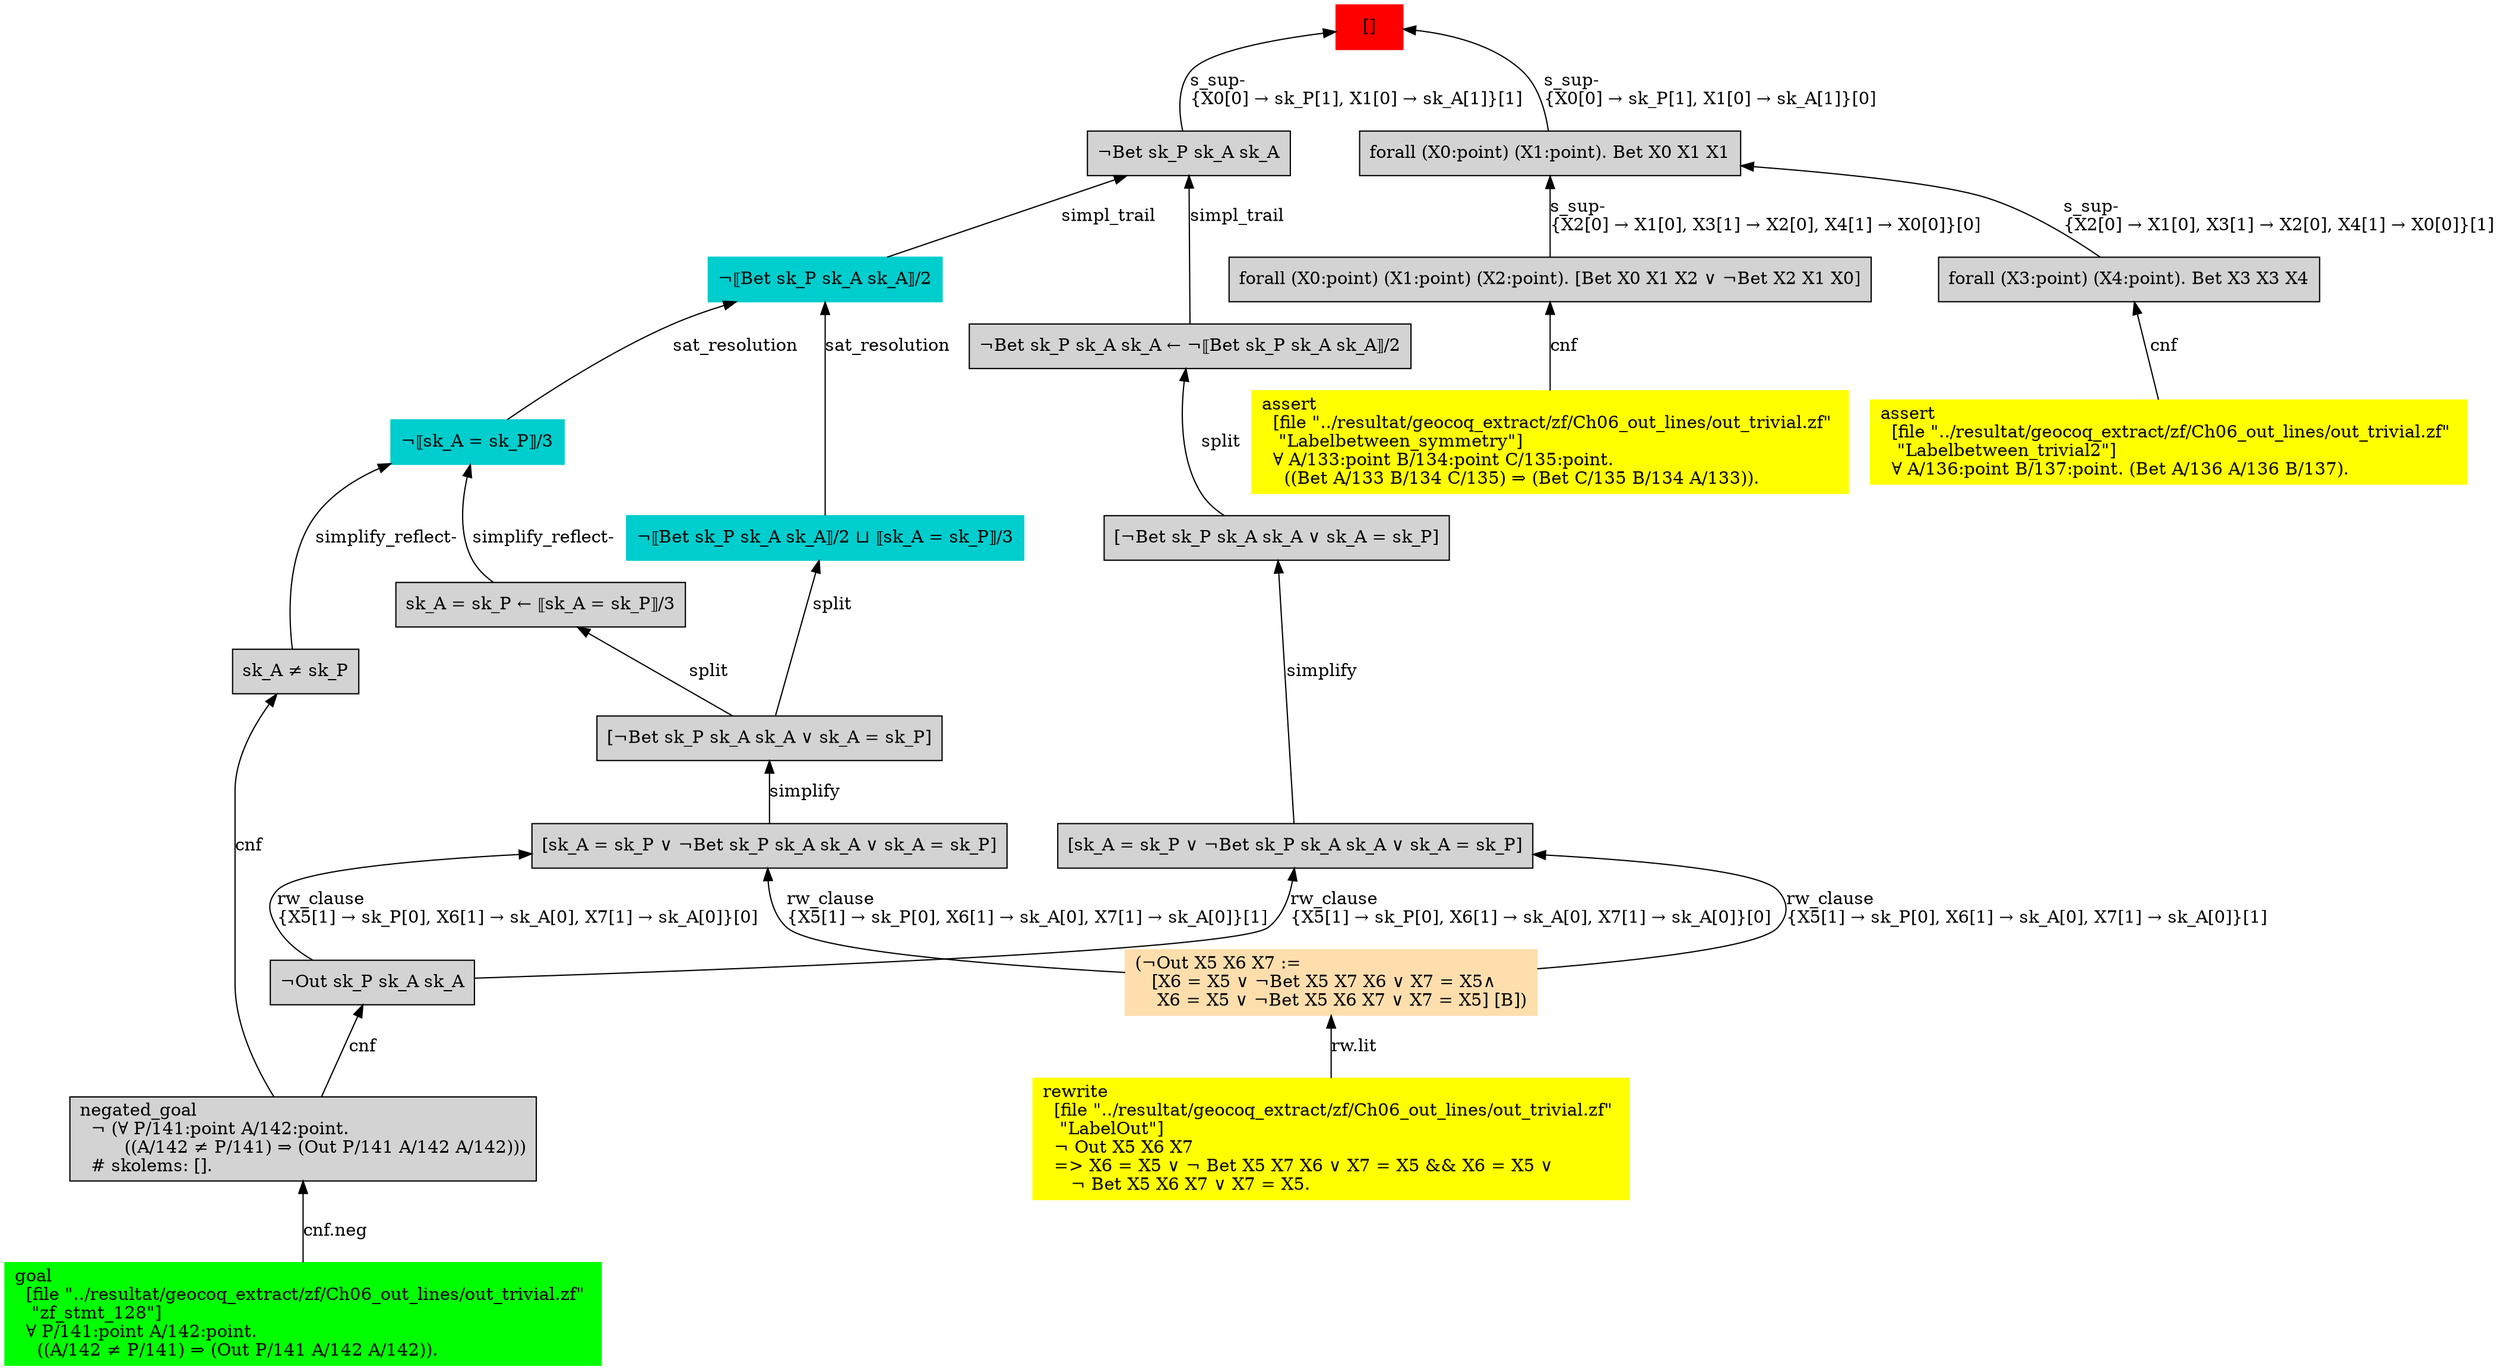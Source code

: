 digraph "unsat_graph" {
  vertex_0 [color=red, label="[]", shape=box, style=filled];
  vertex_0 -> vertex_1 [label="s_sup-\l\{X0[0] → sk_P[1], X1[0] → sk_A[1]\}[1]\l", dir="back"];
  vertex_1 [shape=box, label="¬Bet sk_P sk_A sk_A\l", style=filled];
  vertex_1 -> vertex_2 [label="simpl_trail", dir="back"];
  vertex_2 [color=cyan3, shape=box, label="¬⟦Bet sk_P sk_A sk_A⟧/2\l", style=filled];
  vertex_2 -> vertex_3 [label="sat_resolution", dir="back"];
  vertex_3 [color=cyan3, shape=box, label="¬⟦sk_A = sk_P⟧/3\l", style=filled];
  vertex_3 -> vertex_4 [label="simplify_reflect-", dir="back"];
  vertex_4 [shape=box, label="sk_A ≠ sk_P\l", style=filled];
  vertex_4 -> vertex_5 [label="cnf", dir="back"];
  vertex_5 [shape=box, label="negated_goal\l  ¬ (∀ P/141:point A/142:point.\l        ((A/142 ≠ P/141) ⇒ (Out P/141 A/142 A/142)))\l  # skolems: [].\l", style=filled];
  vertex_5 -> vertex_6 [label="cnf.neg", dir="back"];
  vertex_6 [color=green, shape=box, label="goal\l  [file \"../resultat/geocoq_extract/zf/Ch06_out_lines/out_trivial.zf\" \l   \"zf_stmt_128\"]\l  ∀ P/141:point A/142:point.\l    ((A/142 ≠ P/141) ⇒ (Out P/141 A/142 A/142)).\l", style=filled];
  vertex_3 -> vertex_7 [label="simplify_reflect-", dir="back"];
  vertex_7 [shape=box, label="sk_A = sk_P ← ⟦sk_A = sk_P⟧/3\l", style=filled];
  vertex_7 -> vertex_8 [label="split", dir="back"];
  vertex_8 [shape=box, label="[¬Bet sk_P sk_A sk_A ∨ sk_A = sk_P]\l", style=filled];
  vertex_8 -> vertex_9 [label="simplify", dir="back"];
  vertex_9 [shape=box, label="[sk_A = sk_P ∨ ¬Bet sk_P sk_A sk_A ∨ sk_A = sk_P]\l", style=filled];
  vertex_9 -> vertex_10 [label="rw_clause\l\{X5[1] → sk_P[0], X6[1] → sk_A[0], X7[1] → sk_A[0]\}[1]\l", dir="back"];
  vertex_10 [color=navajowhite, shape=box, label="(¬Out X5 X6 X7 :=\l   [X6 = X5 ∨ ¬Bet X5 X7 X6 ∨ X7 = X5∧\l    X6 = X5 ∨ ¬Bet X5 X6 X7 ∨ X7 = X5] [B])\l", style=filled];
  vertex_10 -> vertex_11 [label="rw.lit", dir="back"];
  vertex_11 [color=yellow, shape=box, label="rewrite\l  [file \"../resultat/geocoq_extract/zf/Ch06_out_lines/out_trivial.zf\" \l   \"LabelOut\"]\l  ¬ Out X5 X6 X7\l  =\> X6 = X5 ∨ ¬ Bet X5 X7 X6 ∨ X7 = X5 && X6 = X5 ∨ \l     ¬ Bet X5 X6 X7 ∨ X7 = X5.\l", style=filled];
  vertex_9 -> vertex_12 [label="rw_clause\l\{X5[1] → sk_P[0], X6[1] → sk_A[0], X7[1] → sk_A[0]\}[0]\l", dir="back"];
  vertex_12 [shape=box, label="¬Out sk_P sk_A sk_A\l", style=filled];
  vertex_12 -> vertex_5 [label="cnf", dir="back"];
  vertex_2 -> vertex_13 [label="sat_resolution", dir="back"];
  vertex_13 [color=cyan3, shape=box, label="¬⟦Bet sk_P sk_A sk_A⟧/2 ⊔ ⟦sk_A = sk_P⟧/3\l", style=filled];
  vertex_13 -> vertex_8 [label="split", dir="back"];
  vertex_1 -> vertex_14 [label="simpl_trail", dir="back"];
  vertex_14 [shape=box, label="¬Bet sk_P sk_A sk_A ← ¬⟦Bet sk_P sk_A sk_A⟧/2\l", style=filled];
  vertex_14 -> vertex_15 [label="split", dir="back"];
  vertex_15 [shape=box, label="[¬Bet sk_P sk_A sk_A ∨ sk_A = sk_P]\l", style=filled];
  vertex_15 -> vertex_16 [label="simplify", dir="back"];
  vertex_16 [shape=box, label="[sk_A = sk_P ∨ ¬Bet sk_P sk_A sk_A ∨ sk_A = sk_P]\l", style=filled];
  vertex_16 -> vertex_10 [label="rw_clause\l\{X5[1] → sk_P[0], X6[1] → sk_A[0], X7[1] → sk_A[0]\}[1]\l", dir="back"];
  vertex_16 -> vertex_12 [label="rw_clause\l\{X5[1] → sk_P[0], X6[1] → sk_A[0], X7[1] → sk_A[0]\}[0]\l", dir="back"];
  vertex_0 -> vertex_17 [label="s_sup-\l\{X0[0] → sk_P[1], X1[0] → sk_A[1]\}[0]\l", dir="back"];
  vertex_17 [shape=box, label="forall (X0:point) (X1:point). Bet X0 X1 X1\l", style=filled];
  vertex_17 -> vertex_18 [label="s_sup-\l\{X2[0] → X1[0], X3[1] → X2[0], X4[1] → X0[0]\}[0]\l", dir="back"];
  vertex_18 [shape=box, label="forall (X0:point) (X1:point) (X2:point). [Bet X0 X1 X2 ∨ ¬Bet X2 X1 X0]\l", style=filled];
  vertex_18 -> vertex_19 [label="cnf", dir="back"];
  vertex_19 [color=yellow, shape=box, label="assert\l  [file \"../resultat/geocoq_extract/zf/Ch06_out_lines/out_trivial.zf\" \l   \"Labelbetween_symmetry\"]\l  ∀ A/133:point B/134:point C/135:point.\l    ((Bet A/133 B/134 C/135) ⇒ (Bet C/135 B/134 A/133)).\l", style=filled];
  vertex_17 -> vertex_20 [label="s_sup-\l\{X2[0] → X1[0], X3[1] → X2[0], X4[1] → X0[0]\}[1]\l", dir="back"];
  vertex_20 [shape=box, label="forall (X3:point) (X4:point). Bet X3 X3 X4\l", style=filled];
  vertex_20 -> vertex_21 [label="cnf", dir="back"];
  vertex_21 [color=yellow, shape=box, label="assert\l  [file \"../resultat/geocoq_extract/zf/Ch06_out_lines/out_trivial.zf\" \l   \"Labelbetween_trivial2\"]\l  ∀ A/136:point B/137:point. (Bet A/136 A/136 B/137).\l", style=filled];
  }


